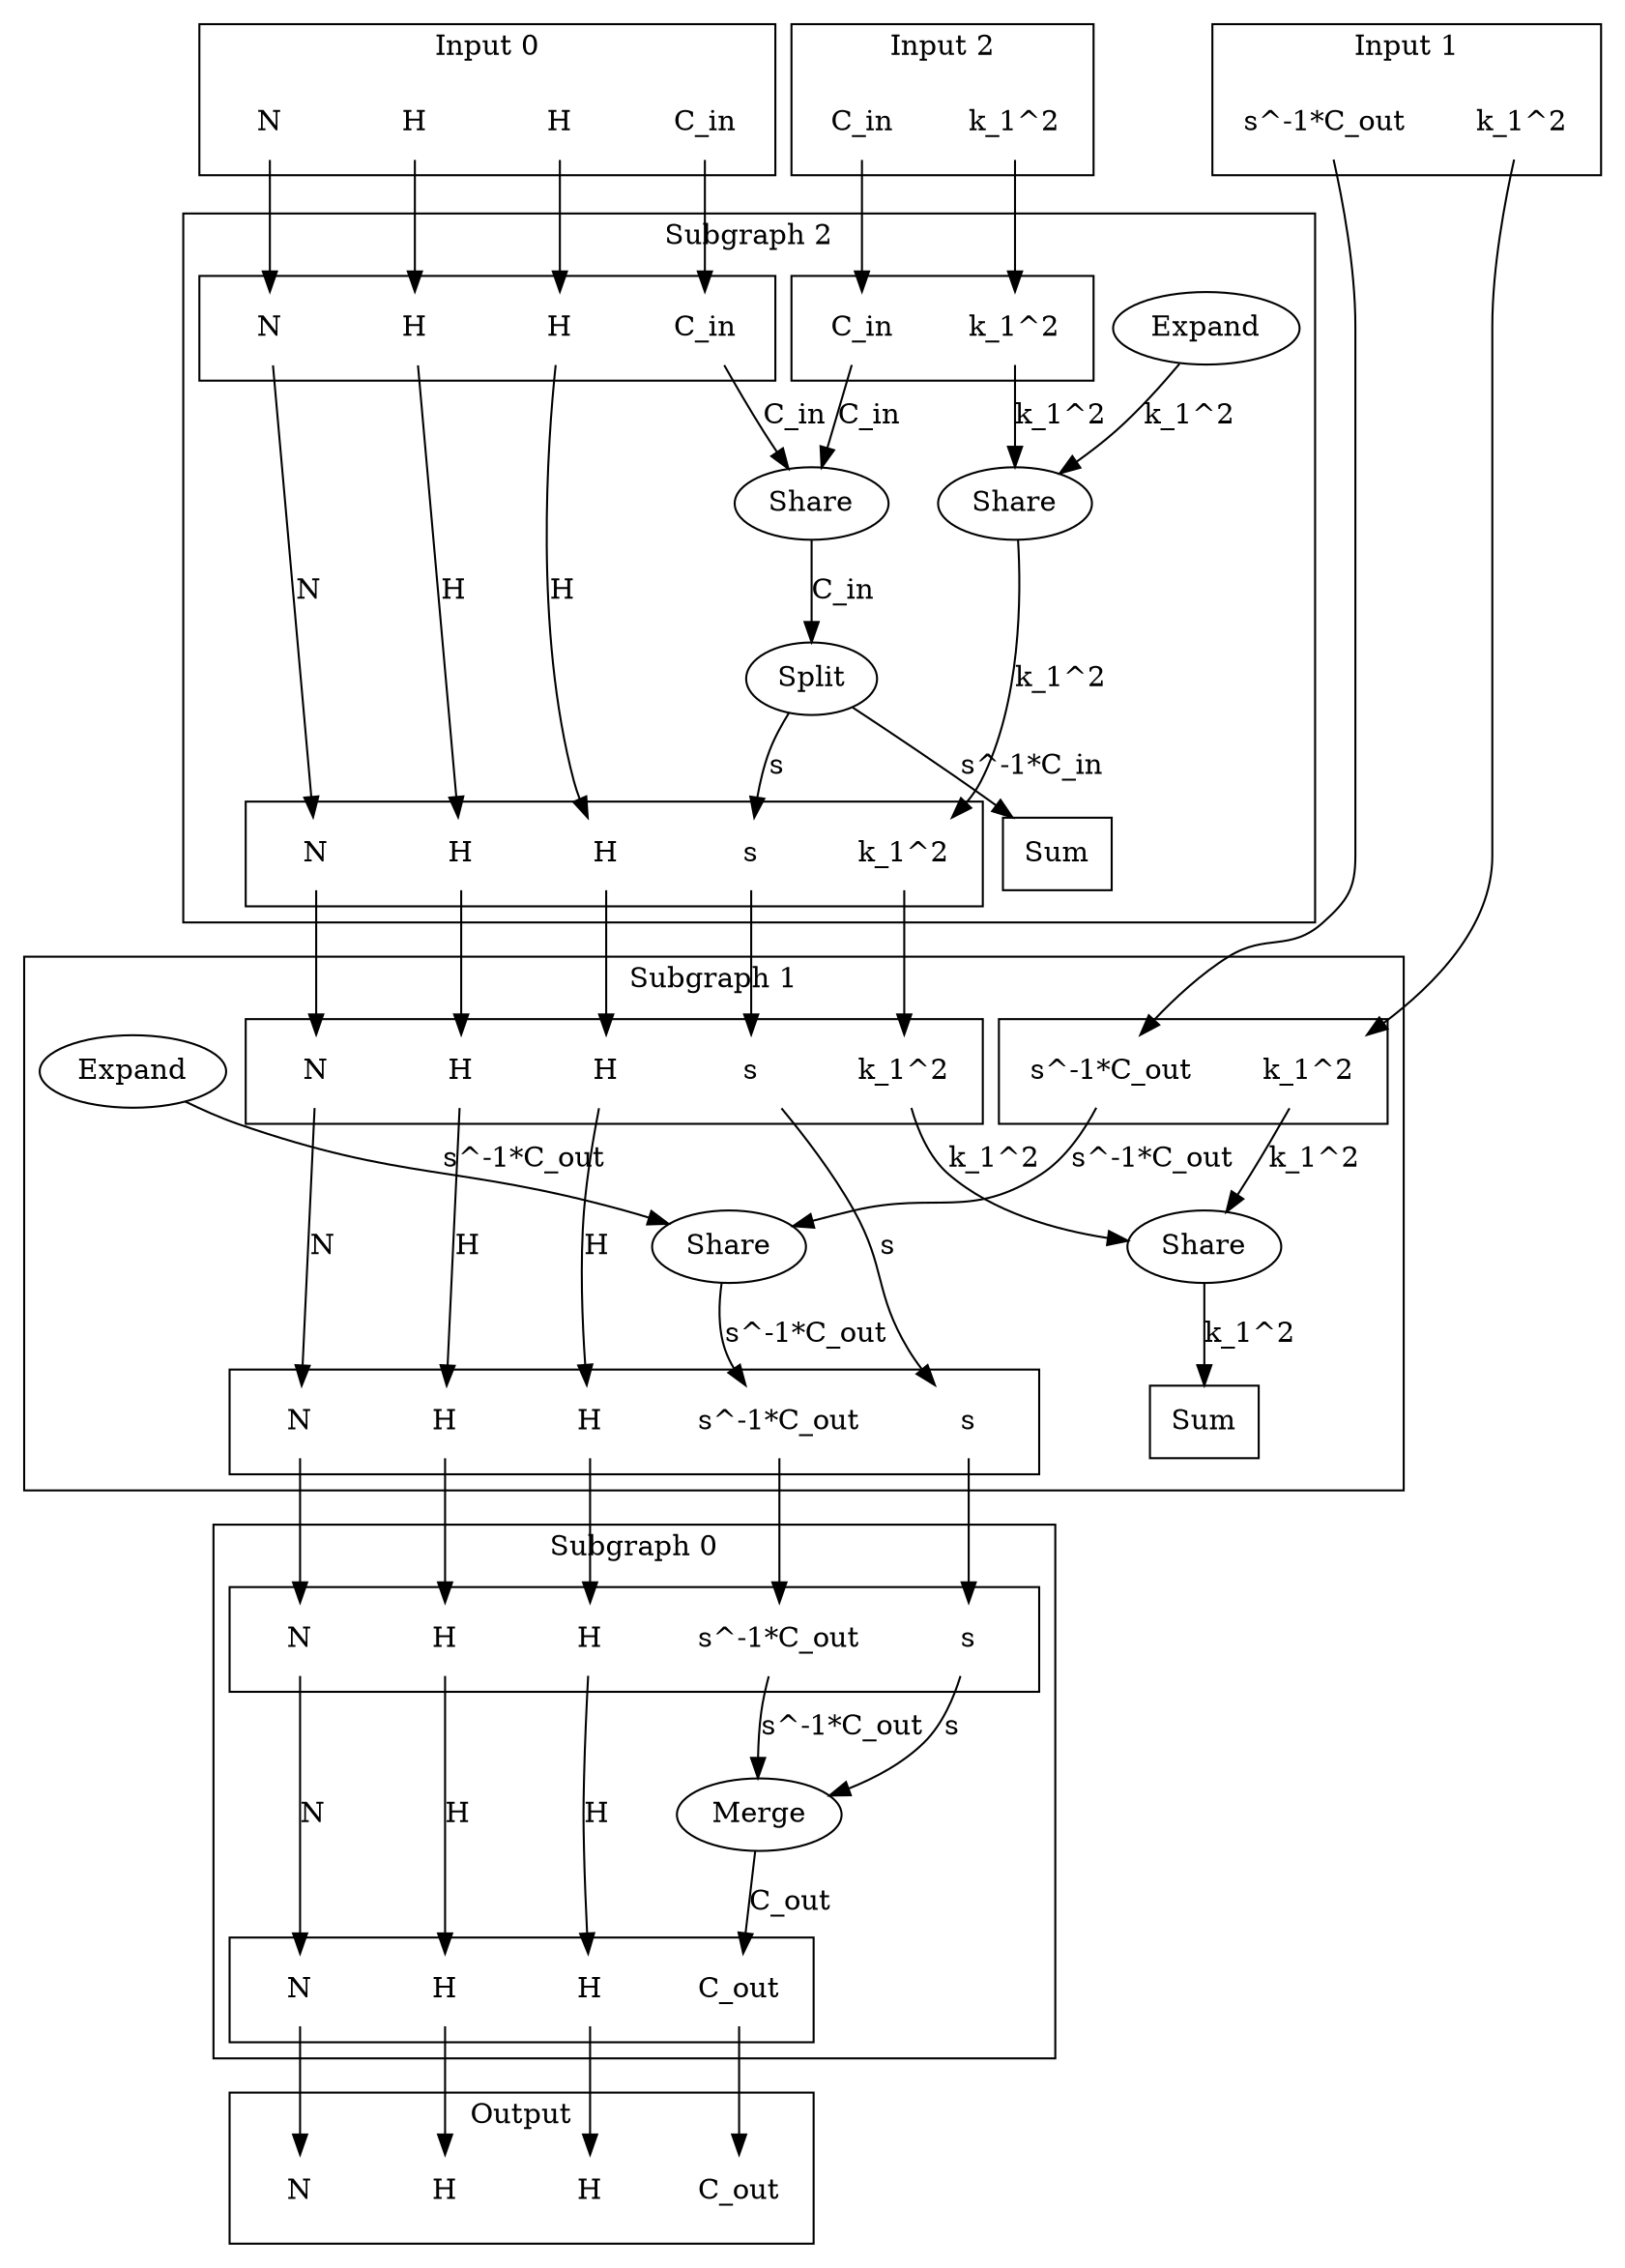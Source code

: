 digraph kernel_generated {
newrank = true;

// Stage tensor.
subgraph cluster_subgraph_0 {
    label = "Subgraph 0";
    // Reductions.
    // Output.
    subgraph cluster_subgraph_0_out {
        label = "";
        interface_0_out_0x5604185d74e0 [label="N", shape=none];
        interface_0_out_0x5604185d7508 [label="C_out", shape=none];
        interface_0_out_0x5604185d7530 [label="H", shape=none];
        interface_0_out_0x5604185d7558 [label="H", shape=none];
    }
    {
        rank = same;
        interface_0_out_0x5604185d74e0;
        interface_0_out_0x5604185d7508;
        interface_0_out_0x5604185d7530;
        interface_0_out_0x5604185d7558;
    }
    // Input 0.
    subgraph cluster_subgraph_0_in_0 {
        label = "";
        interface_0_in_0x5604185d74e0 [label="N", shape=none];
        interface_0_in_0x560419919800 [label="s", shape=none];
        interface_0_in_0x560419919818 [label="s^-1*C_out", shape=none];
        interface_0_in_0x5604185d7530 [label="H", shape=none];
        interface_0_in_0x5604185d7558 [label="H", shape=none];
    }
    {
        rank = same;
        interface_0_in_0x5604185d74e0;
        interface_0_in_0x560419919800;
        interface_0_in_0x560419919818;
        interface_0_in_0x5604185d7530;
        interface_0_in_0x5604185d7558;
    }
    // Op's.
    op_0x5604199197c0 [label="Merge"];
    // Dimension's.
    interface_0_in_0x5604185d74e0 -> interface_0_out_0x5604185d74e0 [label="N"];
    op_0x5604199197c0 -> interface_0_out_0x5604185d7508 [label="C_out"];
    interface_0_in_0x5604185d7530 -> interface_0_out_0x5604185d7530 [label="H"];
    interface_0_in_0x5604185d7558 -> interface_0_out_0x5604185d7558 [label="H"];
    interface_0_in_0x560419919800 -> op_0x5604199197c0 [label="s"];
    interface_0_in_0x560419919818 -> op_0x5604199197c0 [label="s^-1*C_out"];
}

// Stage tensor.
subgraph cluster_subgraph_1 {
    label = "Subgraph 1";
    // Reductions.
    reduce_0x7fc32c003cc0 [label="Sum", shape=box];
    // Output.
    subgraph cluster_subgraph_1_out {
        label = "";
        interface_1_out_0x5604185d74e0 [label="N", shape=none];
        interface_1_out_0x560419919800 [label="s", shape=none];
        interface_1_out_0x560419919818 [label="s^-1*C_out", shape=none];
        interface_1_out_0x5604185d7530 [label="H", shape=none];
        interface_1_out_0x5604185d7558 [label="H", shape=none];
    }
    {
        rank = same;
        reduce_0x7fc32c003cc0;
        interface_1_out_0x5604185d74e0;
        interface_1_out_0x560419919800;
        interface_1_out_0x560419919818;
        interface_1_out_0x5604185d7530;
        interface_1_out_0x5604185d7558;
    }
    // Input 0.
    subgraph cluster_subgraph_1_in_0 {
        label = "";
        interface_1_in_0x5604185d74e0 [label="N", shape=none];
        interface_1_in_0x560419919800 [label="s", shape=none];
        interface_1_in_0x5604185d7530 [label="H", shape=none];
        interface_1_in_0x5604185d7558 [label="H", shape=none];
        interface_1_in_0x560419917340 [label="k_1^2", shape=none];
    }
    // Input 1.
    subgraph cluster_subgraph_1_in_1 {
        label = "";
        interface_1_in_0x5604199173a8 [label="s^-1*C_out", shape=none];
        interface_1_in_0x560419917358 [label="k_1^2", shape=none];
    }
    {
        rank = same;
        interface_1_in_0x5604185d74e0;
        interface_1_in_0x560419919800;
        interface_1_in_0x5604185d7530;
        interface_1_in_0x5604185d7558;
        interface_1_in_0x560419917340;
        interface_1_in_0x5604199173a8;
        interface_1_in_0x560419917358;
    }
    // Op's.
    op_0x560419917320 [label="Share"];
    op_0x560419917370 [label="Share"];
    op_0x560419917778 [label="Expand"];
    // Dimension's.
    interface_1_in_0x5604185d74e0 -> interface_1_out_0x5604185d74e0 [label="N"];
    interface_1_in_0x5604185d7530 -> interface_1_out_0x5604185d7530 [label="H"];
    interface_1_in_0x5604185d7558 -> interface_1_out_0x5604185d7558 [label="H"];
    interface_1_in_0x560419917340 -> op_0x560419917320 [label="k_1^2"];
    interface_1_in_0x560419917358 -> op_0x560419917320 [label="k_1^2"];
    op_0x560419917778 -> op_0x560419917370 [label="s^-1*C_out"];
    interface_1_in_0x5604199173a8 -> op_0x560419917370 [label="s^-1*C_out"];
    interface_1_in_0x560419919800 -> interface_1_out_0x560419919800 [label="s"];
    op_0x560419917370 -> interface_1_out_0x560419919818 [label="s^-1*C_out"];
    op_0x560419917320 -> reduce_0x7fc32c003cc0 [label="k_1^2"];
}

// Stage tensor.
subgraph cluster_subgraph_2 {
    label = "Subgraph 2";
    // Reductions.
    reduce_0x7fc32c007668 [label="Sum", shape=box];
    // Output.
    subgraph cluster_subgraph_2_out {
        label = "";
        interface_2_out_0x5604185d74e0 [label="N", shape=none];
        interface_2_out_0x560419919800 [label="s", shape=none];
        interface_2_out_0x5604185d7530 [label="H", shape=none];
        interface_2_out_0x5604185d7558 [label="H", shape=none];
        interface_2_out_0x560419917340 [label="k_1^2", shape=none];
    }
    {
        rank = same;
        reduce_0x7fc32c007668;
        interface_2_out_0x5604185d74e0;
        interface_2_out_0x560419919800;
        interface_2_out_0x5604185d7530;
        interface_2_out_0x5604185d7558;
        interface_2_out_0x560419917340;
    }
    // Input 0.
    subgraph cluster_subgraph_2_in_0 {
        label = "";
        interface_2_in_0x5604185d74e0 [label="N", shape=none];
        interface_2_in_0x5604199174d0 [label="C_in", shape=none];
        interface_2_in_0x5604185d7558 [label="H", shape=none];
        interface_2_in_0x5604185d7530 [label="H", shape=none];
    }
    // Input 1.
    subgraph cluster_subgraph_2_in_1 {
        label = "";
        interface_2_in_0x5604199174e8 [label="C_in", shape=none];
        interface_2_in_0x560419917498 [label="k_1^2", shape=none];
    }
    {
        rank = same;
        interface_2_in_0x5604185d74e0;
        interface_2_in_0x5604199174d0;
        interface_2_in_0x5604185d7558;
        interface_2_in_0x5604185d7530;
        interface_2_in_0x5604199174e8;
        interface_2_in_0x560419917498;
    }
    // Op's.
    op_0x560419917460 [label="Share"];
    op_0x5604199174b0 [label="Share"];
    op_0x5604199177b8 [label="Expand"];
    op_0x560419918a60 [label="Split"];
    // Dimension's.
    interface_2_in_0x5604185d74e0 -> interface_2_out_0x5604185d74e0 [label="N"];
    interface_2_in_0x5604185d7530 -> interface_2_out_0x5604185d7530 [label="H"];
    interface_2_in_0x5604185d7558 -> interface_2_out_0x5604185d7558 [label="H"];
    op_0x560419917460 -> interface_2_out_0x560419917340 [label="k_1^2"];
    op_0x5604199177b8 -> op_0x560419917460 [label="k_1^2"];
    interface_2_in_0x560419917498 -> op_0x560419917460 [label="k_1^2"];
    interface_2_in_0x5604199174d0 -> op_0x5604199174b0 [label="C_in"];
    interface_2_in_0x5604199174e8 -> op_0x5604199174b0 [label="C_in"];
    op_0x5604199174b0 -> op_0x560419918a60 [label="C_in"];
    op_0x560419918a60 -> interface_2_out_0x560419919800 [label="s"];
    op_0x560419918a60 -> reduce_0x7fc32c007668 [label="s^-1*C_in"];
}

// Input tensor.
subgraph cluster_subgraph_3 {
    label = "Input 0";
    interface_3_out_0x5604185d74e0 [label="N", shape=none];
    interface_3_out_0x5604199174d0 [label="C_in", shape=none];
    interface_3_out_0x5604185d7558 [label="H", shape=none];
    interface_3_out_0x5604185d7530 [label="H", shape=none];
}

interface_3_out_0x5604185d74e0 -> interface_2_in_0x5604185d74e0;
interface_3_out_0x5604199174d0 -> interface_2_in_0x5604199174d0;
interface_3_out_0x5604185d7558 -> interface_2_in_0x5604185d7558;
interface_3_out_0x5604185d7530 -> interface_2_in_0x5604185d7530;

// Input tensor.
subgraph cluster_subgraph_4 {
    label = "Input 2";
    interface_4_out_0x5604199174e8 [label="C_in", shape=none];
    interface_4_out_0x560419917498 [label="k_1^2", shape=none];
}

interface_4_out_0x5604199174e8 -> interface_2_in_0x5604199174e8;
interface_4_out_0x560419917498 -> interface_2_in_0x560419917498;

interface_2_out_0x5604185d74e0 -> interface_1_in_0x5604185d74e0;
interface_2_out_0x560419919800 -> interface_1_in_0x560419919800;
interface_2_out_0x5604185d7530 -> interface_1_in_0x5604185d7530;
interface_2_out_0x5604185d7558 -> interface_1_in_0x5604185d7558;
interface_2_out_0x560419917340 -> interface_1_in_0x560419917340;

// Input tensor.
subgraph cluster_subgraph_5 {
    label = "Input 1";
    interface_5_out_0x5604199173a8 [label="s^-1*C_out", shape=none];
    interface_5_out_0x560419917358 [label="k_1^2", shape=none];
}

interface_5_out_0x5604199173a8 -> interface_1_in_0x5604199173a8;
interface_5_out_0x560419917358 -> interface_1_in_0x560419917358;

interface_1_out_0x5604185d74e0 -> interface_0_in_0x5604185d74e0;
interface_1_out_0x560419919800 -> interface_0_in_0x560419919800;
interface_1_out_0x560419919818 -> interface_0_in_0x560419919818;
interface_1_out_0x5604185d7530 -> interface_0_in_0x5604185d7530;
interface_1_out_0x5604185d7558 -> interface_0_in_0x5604185d7558;

{
    rank = same;
    interface_3_out_0x5604185d74e0;
    interface_3_out_0x5604199174d0;
    interface_3_out_0x5604185d7558;
    interface_3_out_0x5604185d7530;
    interface_5_out_0x5604199173a8;
    interface_5_out_0x560419917358;
    interface_4_out_0x5604199174e8;
    interface_4_out_0x560419917498;
}
subgraph cluster_subgraph_output {
    label = "Output";
    interface_6_in_0x5604185d74e0 [label="N", shape=none];
    interface_6_in_0x5604185d7508 [label="C_out", shape=none];
    interface_6_in_0x5604185d7530 [label="H", shape=none];
    interface_6_in_0x5604185d7558 [label="H", shape=none];
}
interface_0_out_0x5604185d74e0 -> interface_6_in_0x5604185d74e0;
interface_0_out_0x5604185d7508 -> interface_6_in_0x5604185d7508;
interface_0_out_0x5604185d7530 -> interface_6_in_0x5604185d7530;
interface_0_out_0x5604185d7558 -> interface_6_in_0x5604185d7558;

}
